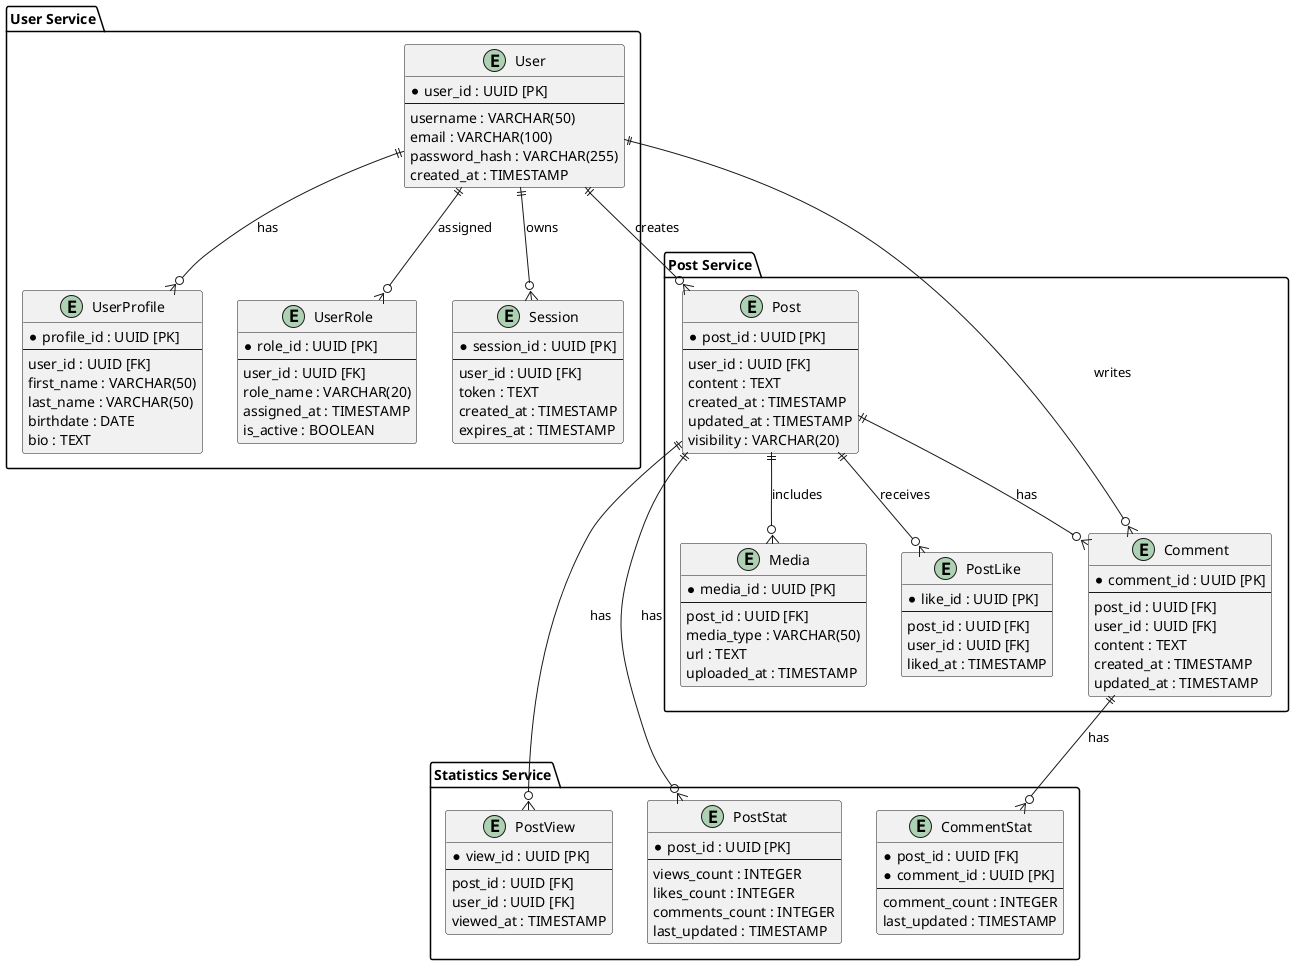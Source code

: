 @startuml

package "User Service" {
entity User {
    * user_id : UUID [PK]
    --
    username : VARCHAR(50)
    email : VARCHAR(100)
    password_hash : VARCHAR(255)
    created_at : TIMESTAMP
}

entity UserProfile {
    * profile_id : UUID [PK]
    --
    user_id : UUID [FK]
    first_name : VARCHAR(50)
    last_name : VARCHAR(50)
    birthdate : DATE
    bio : TEXT
}

entity UserRole {
    * role_id : UUID [PK]
    --
    user_id : UUID [FK]
    role_name : VARCHAR(20)
    assigned_at : TIMESTAMP
    is_active : BOOLEAN
}

entity Session {
    * session_id : UUID [PK]
    --
    user_id : UUID [FK]
    token : TEXT
    created_at : TIMESTAMP
    expires_at : TIMESTAMP
}

User ||--o{ UserProfile : has
User ||--o{ UserRole : assigned
User ||--o{ Session : owns
}

package "Post Service" {
    entity Post {
    * post_id : UUID [PK]
    --
    user_id : UUID [FK]
    content : TEXT
    created_at : TIMESTAMP
    updated_at : TIMESTAMP
    visibility : VARCHAR(20)
}

entity Comment {
    * comment_id : UUID [PK]
    --
    post_id : UUID [FK]
    user_id : UUID [FK]
    content : TEXT
    created_at : TIMESTAMP
    updated_at : TIMESTAMP
}

entity Media {
    * media_id : UUID [PK]
    --
    post_id : UUID [FK]
    media_type : VARCHAR(50)
    url : TEXT
    uploaded_at : TIMESTAMP
}

entity PostLike {
    * like_id : UUID [PK]
    --
    post_id : UUID [FK]
    user_id : UUID [FK]
    liked_at : TIMESTAMP
}

Post ||--o{ Comment : has
Post ||--o{ Media : includes
Post ||--o{ PostLike : receives
}

package "Statistics Service" {
entity PostView {
    * view_id : UUID [PK]
    --
    post_id : UUID [FK]
    user_id : UUID [FK]
    viewed_at : TIMESTAMP
}

entity PostStat {
    * post_id : UUID [PK]
    --
    views_count : INTEGER
    likes_count : INTEGER
    comments_count : INTEGER
    last_updated : TIMESTAMP
}

entity CommentStat {
    * post_id : UUID [FK]
    * comment_id : UUID [PK]
    --
    comment_count : INTEGER
    last_updated : TIMESTAMP
}

Post ||--o{ PostView : has
Post ||--o{ PostStat : has
Comment ||--o{ CommentStat : has
}

User ||--o{ Post : "creates"
User ||--o{ Comment : "writes"

@enduml

